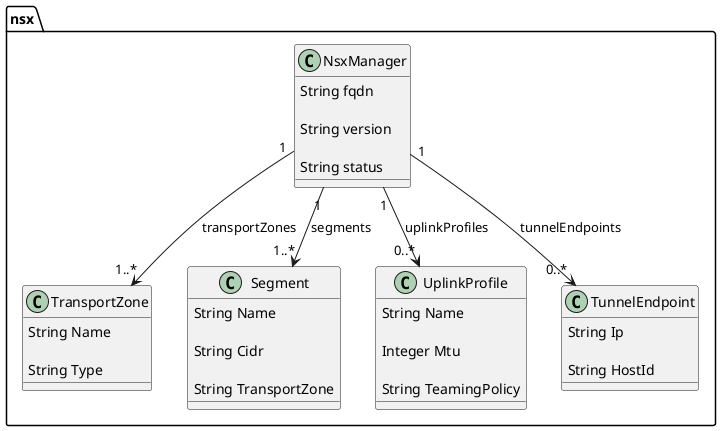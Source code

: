 @startuml nsx


' An NSX Manager instance dedicated to a domain
class nsx.NsxManager {
  ' NSX Manager hostname
  String fqdn

  ' Version info
  String version

  ' Health or state indicator
  String status
}

' NSX Transport Zone determines how traffic is carried
class nsx.TransportZone {
  ' Name of the transport zone
  String Name

  ' Type of zone (Overlay, VLAN)
  String Type
}

' NSX Logical Segment (L2 broadcast domain)
class nsx.Segment {
  ' Name of the segment
  String Name

  ' CIDR range
  String Cidr

  ' Backing transport zone
  String TransportZone
}

' Uplink profile (e.g., MTU, Teaming policy)
class nsx.UplinkProfile {
  ' Name of the profile
  String Name

  ' MTU size
  Integer Mtu

  ' Teaming policy (e.g., LoadBalanceSource)
  String TeamingPolicy
}

' TEP (Tunnel Endpoint) for Geneve traffic
class nsx.TunnelEndpoint {
  ' IP address of the TEP
  String Ip

  ' Associated host ID
  String HostId
}

' Associations
nsx.NsxManager "1" --> "1..*" nsx.TransportZone : transportZones
nsx.NsxManager "1" --> "1..*" nsx.Segment : segments
nsx.NsxManager "1" --> "0..*" nsx.UplinkProfile : uplinkProfiles
nsx.NsxManager "1" --> "0..*" nsx.TunnelEndpoint : tunnelEndpoints

@enduml

